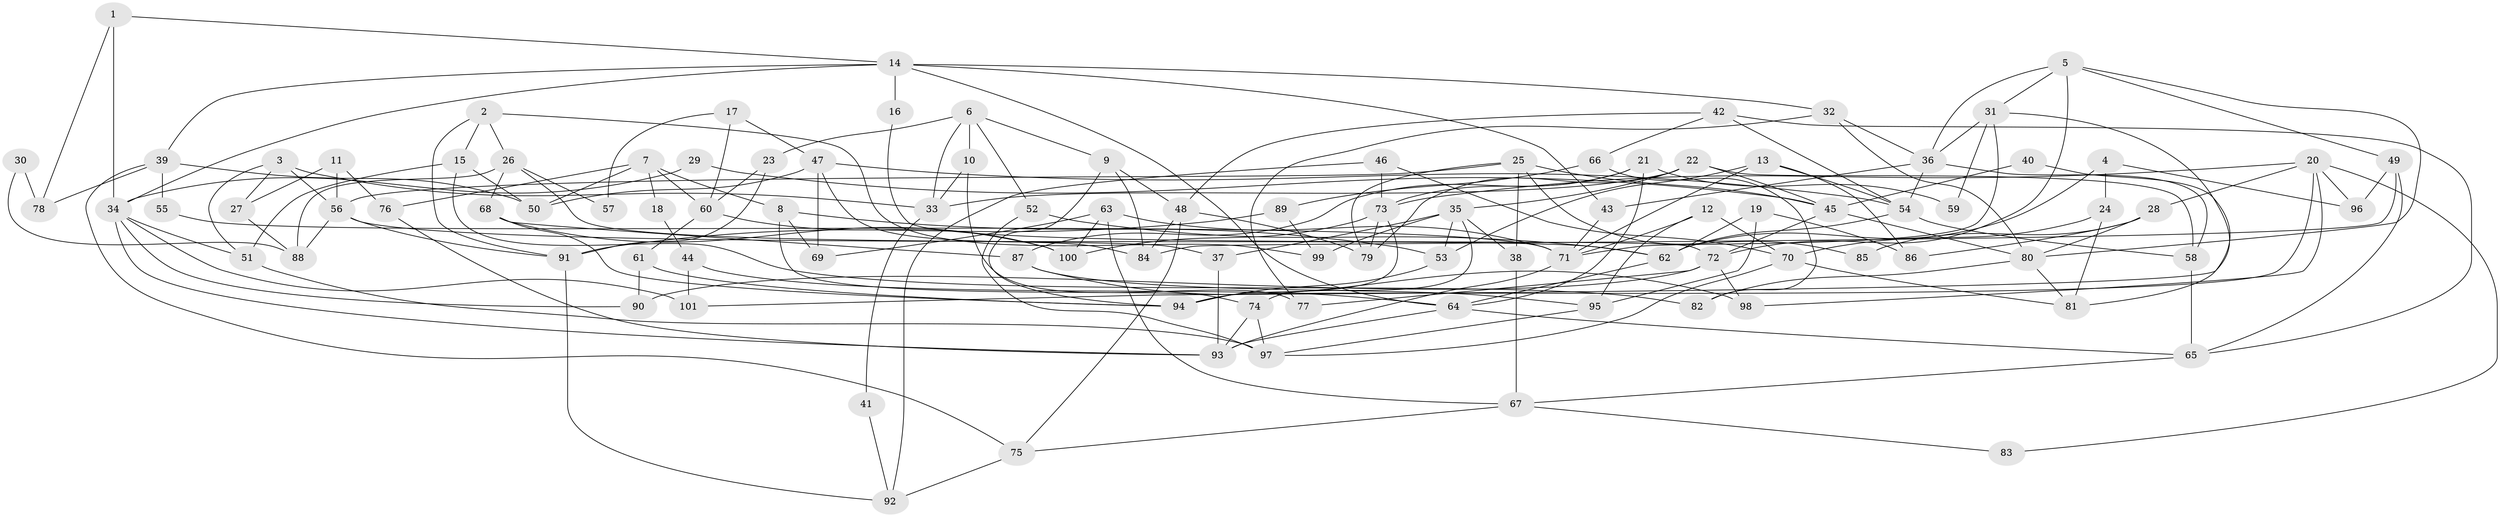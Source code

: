 // coarse degree distribution, {9: 0.03333333333333333, 4: 0.21666666666666667, 3: 0.21666666666666667, 10: 0.016666666666666666, 13: 0.016666666666666666, 11: 0.03333333333333333, 8: 0.08333333333333333, 5: 0.06666666666666667, 2: 0.11666666666666667, 6: 0.11666666666666667, 14: 0.016666666666666666, 7: 0.06666666666666667}
// Generated by graph-tools (version 1.1) at 2025/18/03/04/25 18:18:30]
// undirected, 101 vertices, 202 edges
graph export_dot {
graph [start="1"]
  node [color=gray90,style=filled];
  1;
  2;
  3;
  4;
  5;
  6;
  7;
  8;
  9;
  10;
  11;
  12;
  13;
  14;
  15;
  16;
  17;
  18;
  19;
  20;
  21;
  22;
  23;
  24;
  25;
  26;
  27;
  28;
  29;
  30;
  31;
  32;
  33;
  34;
  35;
  36;
  37;
  38;
  39;
  40;
  41;
  42;
  43;
  44;
  45;
  46;
  47;
  48;
  49;
  50;
  51;
  52;
  53;
  54;
  55;
  56;
  57;
  58;
  59;
  60;
  61;
  62;
  63;
  64;
  65;
  66;
  67;
  68;
  69;
  70;
  71;
  72;
  73;
  74;
  75;
  76;
  77;
  78;
  79;
  80;
  81;
  82;
  83;
  84;
  85;
  86;
  87;
  88;
  89;
  90;
  91;
  92;
  93;
  94;
  95;
  96;
  97;
  98;
  99;
  100;
  101;
  1 -- 14;
  1 -- 34;
  1 -- 78;
  2 -- 91;
  2 -- 26;
  2 -- 15;
  2 -- 99;
  3 -- 51;
  3 -- 56;
  3 -- 27;
  3 -- 33;
  4 -- 62;
  4 -- 24;
  4 -- 96;
  5 -- 72;
  5 -- 31;
  5 -- 36;
  5 -- 49;
  5 -- 80;
  6 -- 10;
  6 -- 9;
  6 -- 23;
  6 -- 33;
  6 -- 52;
  7 -- 60;
  7 -- 76;
  7 -- 8;
  7 -- 18;
  7 -- 50;
  8 -- 74;
  8 -- 53;
  8 -- 69;
  9 -- 84;
  9 -- 48;
  9 -- 94;
  10 -- 33;
  10 -- 77;
  11 -- 56;
  11 -- 27;
  11 -- 76;
  12 -- 95;
  12 -- 71;
  12 -- 70;
  13 -- 54;
  13 -- 53;
  13 -- 71;
  13 -- 86;
  14 -- 64;
  14 -- 39;
  14 -- 16;
  14 -- 32;
  14 -- 34;
  14 -- 43;
  15 -- 82;
  15 -- 50;
  15 -- 51;
  16 -- 72;
  17 -- 47;
  17 -- 60;
  17 -- 57;
  18 -- 44;
  19 -- 86;
  19 -- 62;
  19 -- 95;
  20 -- 94;
  20 -- 96;
  20 -- 28;
  20 -- 73;
  20 -- 83;
  20 -- 98;
  21 -- 64;
  21 -- 73;
  21 -- 59;
  21 -- 87;
  22 -- 33;
  22 -- 35;
  22 -- 45;
  22 -- 58;
  22 -- 79;
  23 -- 60;
  23 -- 91;
  24 -- 70;
  24 -- 81;
  25 -- 38;
  25 -- 45;
  25 -- 56;
  25 -- 79;
  25 -- 85;
  26 -- 37;
  26 -- 68;
  26 -- 57;
  26 -- 88;
  27 -- 88;
  28 -- 80;
  28 -- 85;
  28 -- 86;
  29 -- 34;
  29 -- 45;
  30 -- 88;
  30 -- 78;
  31 -- 71;
  31 -- 36;
  31 -- 59;
  31 -- 101;
  32 -- 36;
  32 -- 77;
  32 -- 80;
  33 -- 41;
  34 -- 51;
  34 -- 90;
  34 -- 93;
  34 -- 101;
  35 -- 53;
  35 -- 74;
  35 -- 37;
  35 -- 38;
  35 -- 99;
  36 -- 54;
  36 -- 43;
  36 -- 58;
  37 -- 93;
  38 -- 67;
  39 -- 50;
  39 -- 75;
  39 -- 55;
  39 -- 78;
  40 -- 45;
  40 -- 81;
  41 -- 92;
  42 -- 54;
  42 -- 48;
  42 -- 65;
  42 -- 66;
  43 -- 71;
  44 -- 64;
  44 -- 101;
  45 -- 80;
  45 -- 72;
  46 -- 73;
  46 -- 92;
  46 -- 70;
  47 -- 69;
  47 -- 50;
  47 -- 54;
  47 -- 84;
  48 -- 79;
  48 -- 84;
  48 -- 75;
  49 -- 65;
  49 -- 84;
  49 -- 96;
  51 -- 97;
  52 -- 62;
  52 -- 97;
  53 -- 94;
  54 -- 58;
  54 -- 62;
  55 -- 71;
  56 -- 62;
  56 -- 88;
  56 -- 91;
  58 -- 65;
  60 -- 100;
  60 -- 61;
  61 -- 90;
  61 -- 94;
  62 -- 64;
  63 -- 100;
  63 -- 71;
  63 -- 67;
  63 -- 69;
  64 -- 93;
  64 -- 65;
  65 -- 67;
  66 -- 89;
  66 -- 82;
  67 -- 75;
  67 -- 83;
  68 -- 87;
  68 -- 94;
  68 -- 100;
  70 -- 81;
  70 -- 97;
  71 -- 93;
  72 -- 98;
  72 -- 77;
  72 -- 90;
  73 -- 79;
  73 -- 94;
  73 -- 100;
  74 -- 93;
  74 -- 97;
  75 -- 92;
  76 -- 93;
  80 -- 81;
  80 -- 82;
  87 -- 95;
  87 -- 98;
  89 -- 91;
  89 -- 99;
  91 -- 92;
  95 -- 97;
}
